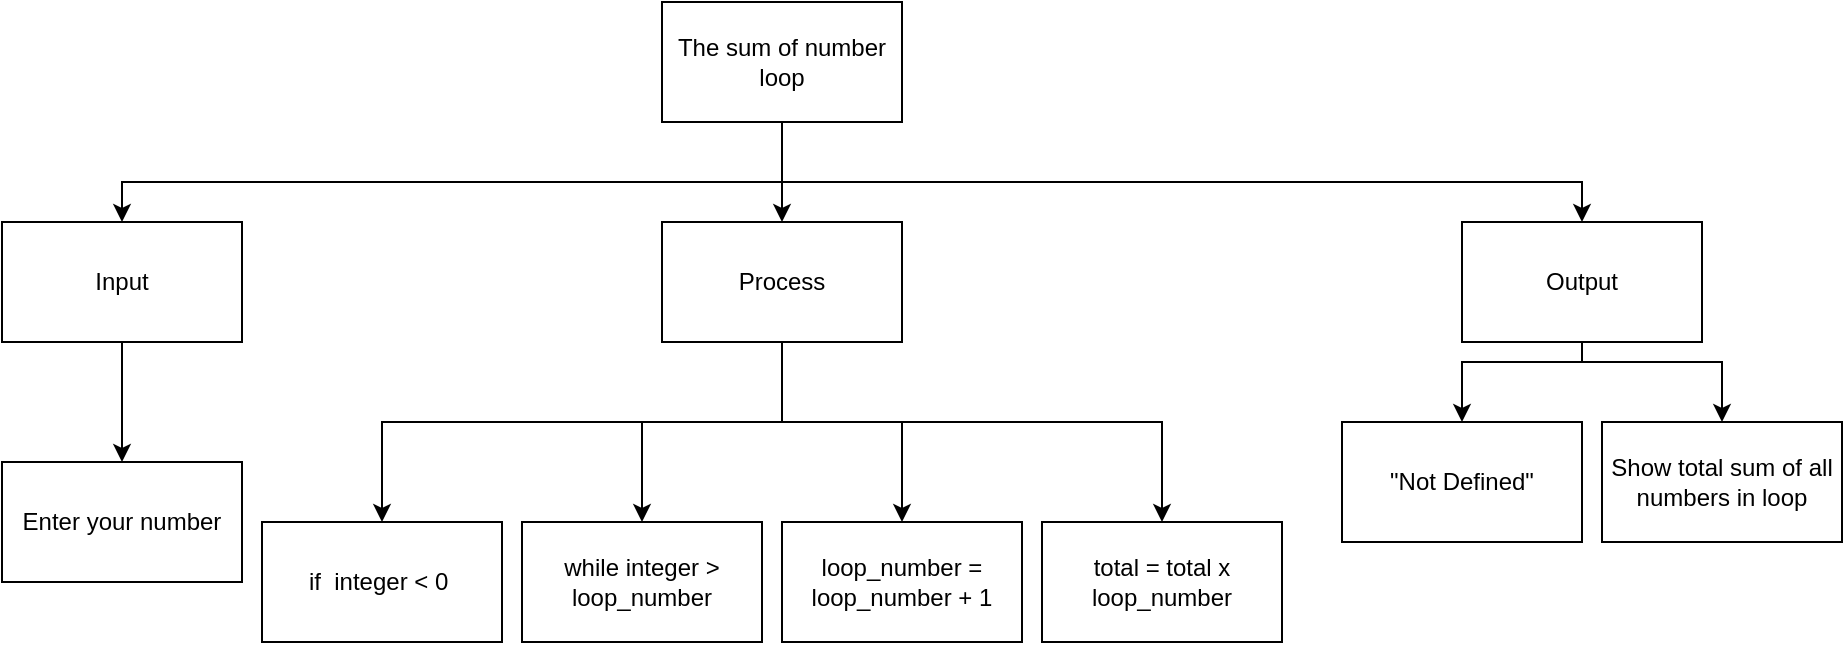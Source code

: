 <mxfile>
    <diagram id="Ek28gAYluiZjqxpAqC49" name="Page-1">
        <mxGraphModel dx="1526" dy="1829" grid="1" gridSize="10" guides="1" tooltips="1" connect="1" arrows="1" fold="1" page="1" pageScale="1" pageWidth="827" pageHeight="1169" math="0" shadow="0">
            <root>
                <mxCell id="0"/>
                <mxCell id="1" parent="0"/>
                <mxCell id="2" style="edgeStyle=none;html=1;entryX=0.5;entryY=0;entryDx=0;entryDy=0;rounded=0;" parent="1" source="5" target="8" edge="1">
                    <mxGeometry relative="1" as="geometry"/>
                </mxCell>
                <mxCell id="3" style="edgeStyle=none;rounded=0;html=1;entryX=0.5;entryY=0;entryDx=0;entryDy=0;" parent="1" target="6" edge="1">
                    <mxGeometry relative="1" as="geometry">
                        <mxPoint x="260" y="-390.0" as="sourcePoint"/>
                        <Array as="points">
                            <mxPoint x="-70" y="-390"/>
                        </Array>
                    </mxGeometry>
                </mxCell>
                <mxCell id="4" style="edgeStyle=none;rounded=0;html=1;entryX=0.5;entryY=0;entryDx=0;entryDy=0;" parent="1" target="10" edge="1">
                    <mxGeometry relative="1" as="geometry">
                        <mxPoint x="260" y="-390.0" as="sourcePoint"/>
                        <Array as="points">
                            <mxPoint x="480" y="-390"/>
                            <mxPoint x="660" y="-390"/>
                        </Array>
                    </mxGeometry>
                </mxCell>
                <mxCell id="5" value="The sum of number loop" style="rounded=0;whiteSpace=wrap;html=1;" parent="1" vertex="1">
                    <mxGeometry x="200" y="-480" width="120" height="60" as="geometry"/>
                </mxCell>
                <mxCell id="18" value="" style="edgeStyle=none;html=1;" parent="1" source="6" target="11" edge="1">
                    <mxGeometry relative="1" as="geometry"/>
                </mxCell>
                <mxCell id="6" value="Input" style="rounded=0;whiteSpace=wrap;html=1;" parent="1" vertex="1">
                    <mxGeometry x="-130" y="-370" width="120" height="60" as="geometry"/>
                </mxCell>
                <mxCell id="7" style="edgeStyle=none;rounded=0;html=1;entryX=0.5;entryY=0;entryDx=0;entryDy=0;" parent="1" target="13" edge="1">
                    <mxGeometry relative="1" as="geometry">
                        <mxPoint x="260" y="-270" as="sourcePoint"/>
                        <Array as="points">
                            <mxPoint x="190" y="-270"/>
                        </Array>
                    </mxGeometry>
                </mxCell>
                <mxCell id="21" value="" style="edgeStyle=none;html=1;" parent="1" target="20" edge="1">
                    <mxGeometry relative="1" as="geometry">
                        <mxPoint x="320" y="-270" as="sourcePoint"/>
                    </mxGeometry>
                </mxCell>
                <mxCell id="23" style="edgeStyle=none;html=1;entryX=0.5;entryY=0;entryDx=0;entryDy=0;rounded=0;" parent="1" target="19" edge="1">
                    <mxGeometry relative="1" as="geometry">
                        <mxPoint x="260" y="-270" as="sourcePoint"/>
                        <Array as="points">
                            <mxPoint x="450" y="-270"/>
                        </Array>
                    </mxGeometry>
                </mxCell>
                <mxCell id="28" style="edgeStyle=none;rounded=0;html=1;entryX=0.5;entryY=0;entryDx=0;entryDy=0;endArrow=classic;endFill=1;" edge="1" parent="1" target="24">
                    <mxGeometry relative="1" as="geometry">
                        <mxPoint x="190" y="-270" as="sourcePoint"/>
                        <Array as="points">
                            <mxPoint x="60" y="-270"/>
                        </Array>
                    </mxGeometry>
                </mxCell>
                <mxCell id="29" style="edgeStyle=none;rounded=0;html=1;endArrow=none;endFill=0;" edge="1" parent="1" source="8">
                    <mxGeometry relative="1" as="geometry">
                        <mxPoint x="260" y="-270.0" as="targetPoint"/>
                    </mxGeometry>
                </mxCell>
                <mxCell id="8" value="Process" style="rounded=0;whiteSpace=wrap;html=1;" parent="1" vertex="1">
                    <mxGeometry x="200" y="-370" width="120" height="60" as="geometry"/>
                </mxCell>
                <mxCell id="9" style="edgeStyle=none;rounded=0;html=1;" parent="1" target="14" edge="1">
                    <mxGeometry relative="1" as="geometry">
                        <mxPoint x="640" y="-300" as="sourcePoint"/>
                        <Array as="points">
                            <mxPoint x="730" y="-300"/>
                        </Array>
                    </mxGeometry>
                </mxCell>
                <mxCell id="26" style="edgeStyle=none;html=1;entryX=0.5;entryY=0;entryDx=0;entryDy=0;rounded=0;" edge="1" parent="1" target="25">
                    <mxGeometry relative="1" as="geometry">
                        <mxPoint x="660" y="-300" as="sourcePoint"/>
                        <Array as="points">
                            <mxPoint x="600" y="-300"/>
                        </Array>
                    </mxGeometry>
                </mxCell>
                <mxCell id="27" style="edgeStyle=none;rounded=0;html=1;endArrow=none;endFill=0;" edge="1" parent="1" source="10">
                    <mxGeometry relative="1" as="geometry">
                        <mxPoint x="660" y="-300" as="targetPoint"/>
                    </mxGeometry>
                </mxCell>
                <mxCell id="10" value="Output" style="rounded=0;whiteSpace=wrap;html=1;" parent="1" vertex="1">
                    <mxGeometry x="600" y="-370" width="120" height="60" as="geometry"/>
                </mxCell>
                <mxCell id="11" value="Enter your number" style="rounded=0;whiteSpace=wrap;html=1;" parent="1" vertex="1">
                    <mxGeometry x="-130" y="-250" width="120" height="60" as="geometry"/>
                </mxCell>
                <mxCell id="13" value="while integer &amp;gt; loop_number" style="rounded=0;whiteSpace=wrap;html=1;" parent="1" vertex="1">
                    <mxGeometry x="130" y="-220" width="120" height="60" as="geometry"/>
                </mxCell>
                <mxCell id="14" value="Show total sum of all numbers in loop" style="rounded=0;whiteSpace=wrap;html=1;" parent="1" vertex="1">
                    <mxGeometry x="670" y="-270" width="120" height="60" as="geometry"/>
                </mxCell>
                <mxCell id="19" value="total = total x loop_number" style="rounded=0;whiteSpace=wrap;html=1;" parent="1" vertex="1">
                    <mxGeometry x="390" y="-220" width="120" height="60" as="geometry"/>
                </mxCell>
                <mxCell id="20" value="loop_number = loop_number + 1" style="rounded=0;whiteSpace=wrap;html=1;" parent="1" vertex="1">
                    <mxGeometry x="260" y="-220" width="120" height="60" as="geometry"/>
                </mxCell>
                <mxCell id="24" value="if&amp;nbsp; integer &amp;lt; 0&amp;nbsp;" style="rounded=0;whiteSpace=wrap;html=1;" vertex="1" parent="1">
                    <mxGeometry y="-220" width="120" height="60" as="geometry"/>
                </mxCell>
                <mxCell id="25" value="&quot;Not Defined&quot;" style="rounded=0;whiteSpace=wrap;html=1;" vertex="1" parent="1">
                    <mxGeometry x="540" y="-270" width="120" height="60" as="geometry"/>
                </mxCell>
            </root>
        </mxGraphModel>
    </diagram>
</mxfile>